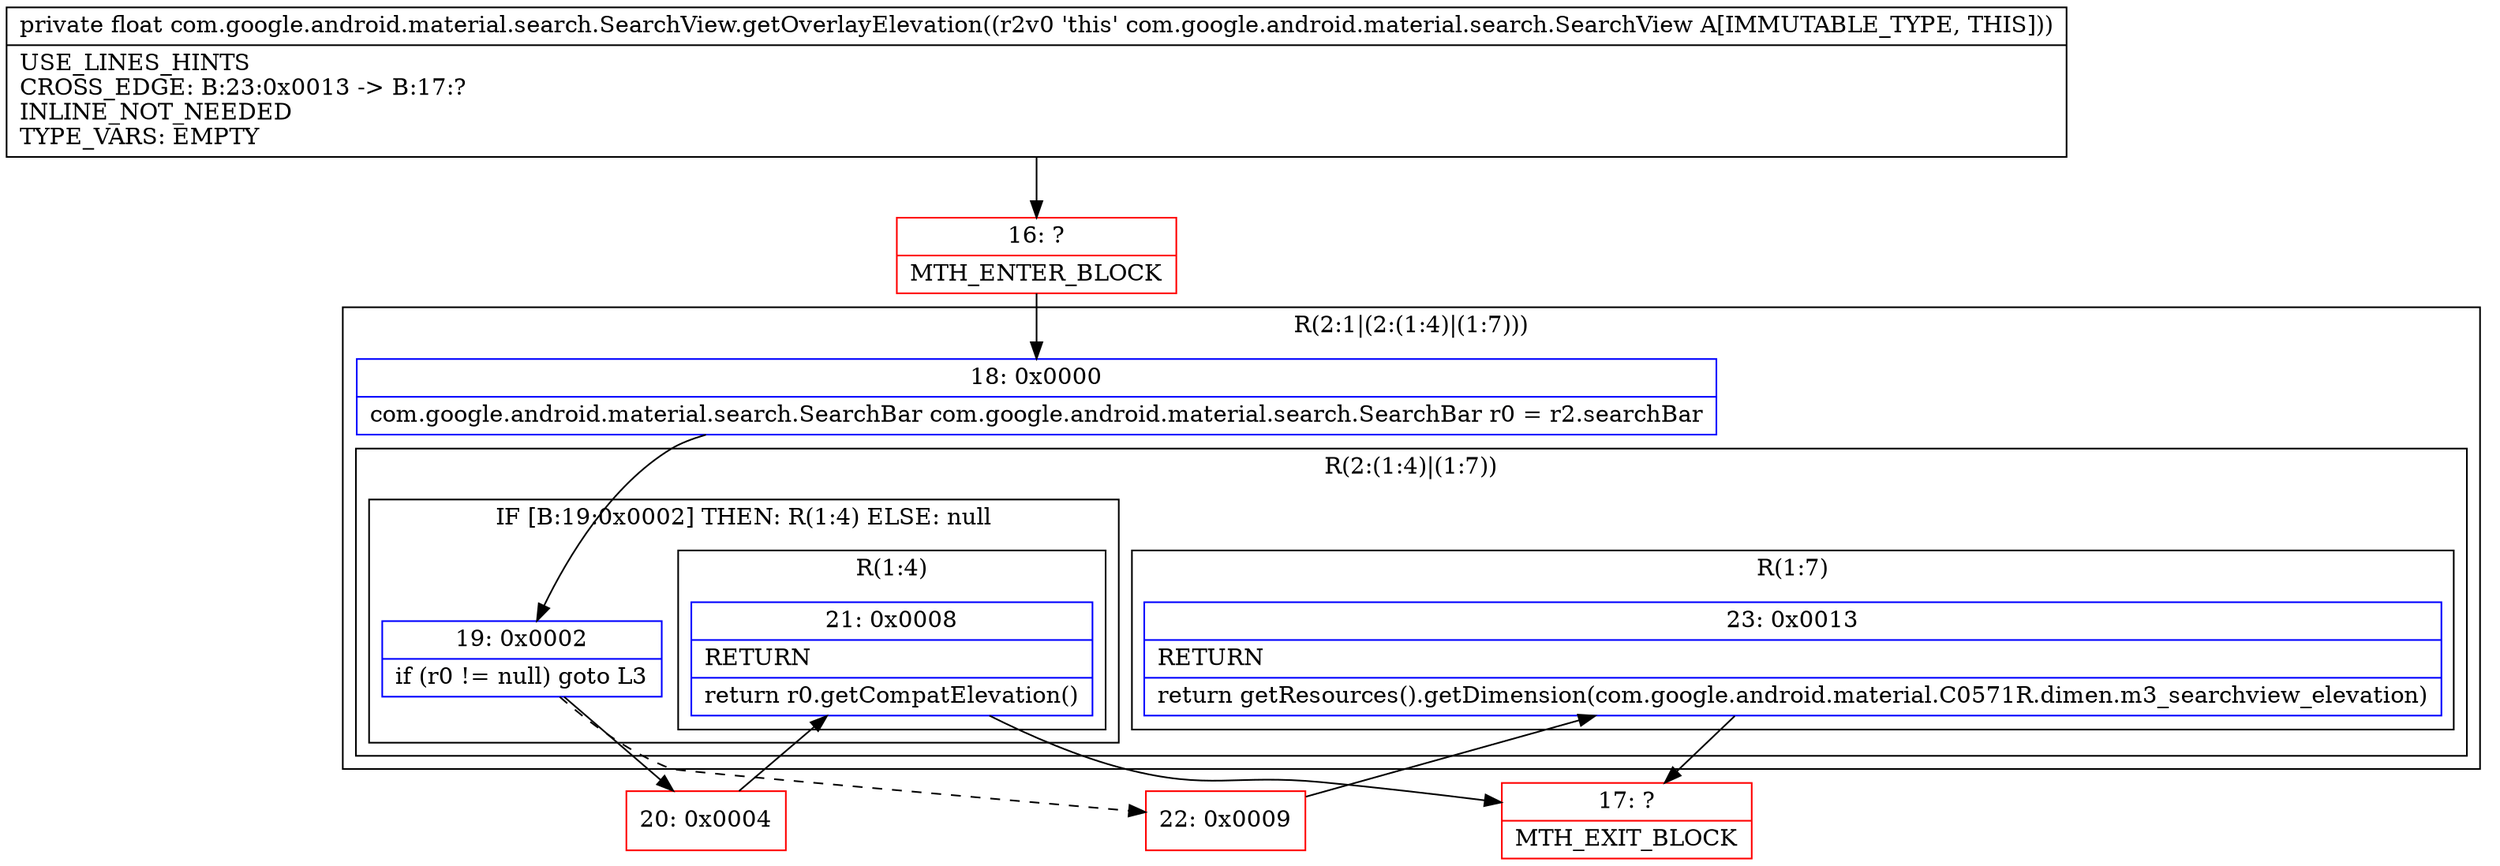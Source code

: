 digraph "CFG forcom.google.android.material.search.SearchView.getOverlayElevation()F" {
subgraph cluster_Region_1944606542 {
label = "R(2:1|(2:(1:4)|(1:7)))";
node [shape=record,color=blue];
Node_18 [shape=record,label="{18\:\ 0x0000|com.google.android.material.search.SearchBar com.google.android.material.search.SearchBar r0 = r2.searchBar\l}"];
subgraph cluster_Region_1596772368 {
label = "R(2:(1:4)|(1:7))";
node [shape=record,color=blue];
subgraph cluster_IfRegion_1000082115 {
label = "IF [B:19:0x0002] THEN: R(1:4) ELSE: null";
node [shape=record,color=blue];
Node_19 [shape=record,label="{19\:\ 0x0002|if (r0 != null) goto L3\l}"];
subgraph cluster_Region_673574307 {
label = "R(1:4)";
node [shape=record,color=blue];
Node_21 [shape=record,label="{21\:\ 0x0008|RETURN\l|return r0.getCompatElevation()\l}"];
}
}
subgraph cluster_Region_285909594 {
label = "R(1:7)";
node [shape=record,color=blue];
Node_23 [shape=record,label="{23\:\ 0x0013|RETURN\l|return getResources().getDimension(com.google.android.material.C0571R.dimen.m3_searchview_elevation)\l}"];
}
}
}
Node_16 [shape=record,color=red,label="{16\:\ ?|MTH_ENTER_BLOCK\l}"];
Node_20 [shape=record,color=red,label="{20\:\ 0x0004}"];
Node_17 [shape=record,color=red,label="{17\:\ ?|MTH_EXIT_BLOCK\l}"];
Node_22 [shape=record,color=red,label="{22\:\ 0x0009}"];
MethodNode[shape=record,label="{private float com.google.android.material.search.SearchView.getOverlayElevation((r2v0 'this' com.google.android.material.search.SearchView A[IMMUTABLE_TYPE, THIS]))  | USE_LINES_HINTS\lCROSS_EDGE: B:23:0x0013 \-\> B:17:?\lINLINE_NOT_NEEDED\lTYPE_VARS: EMPTY\l}"];
MethodNode -> Node_16;Node_18 -> Node_19;
Node_19 -> Node_20;
Node_19 -> Node_22[style=dashed];
Node_21 -> Node_17;
Node_23 -> Node_17;
Node_16 -> Node_18;
Node_20 -> Node_21;
Node_22 -> Node_23;
}

